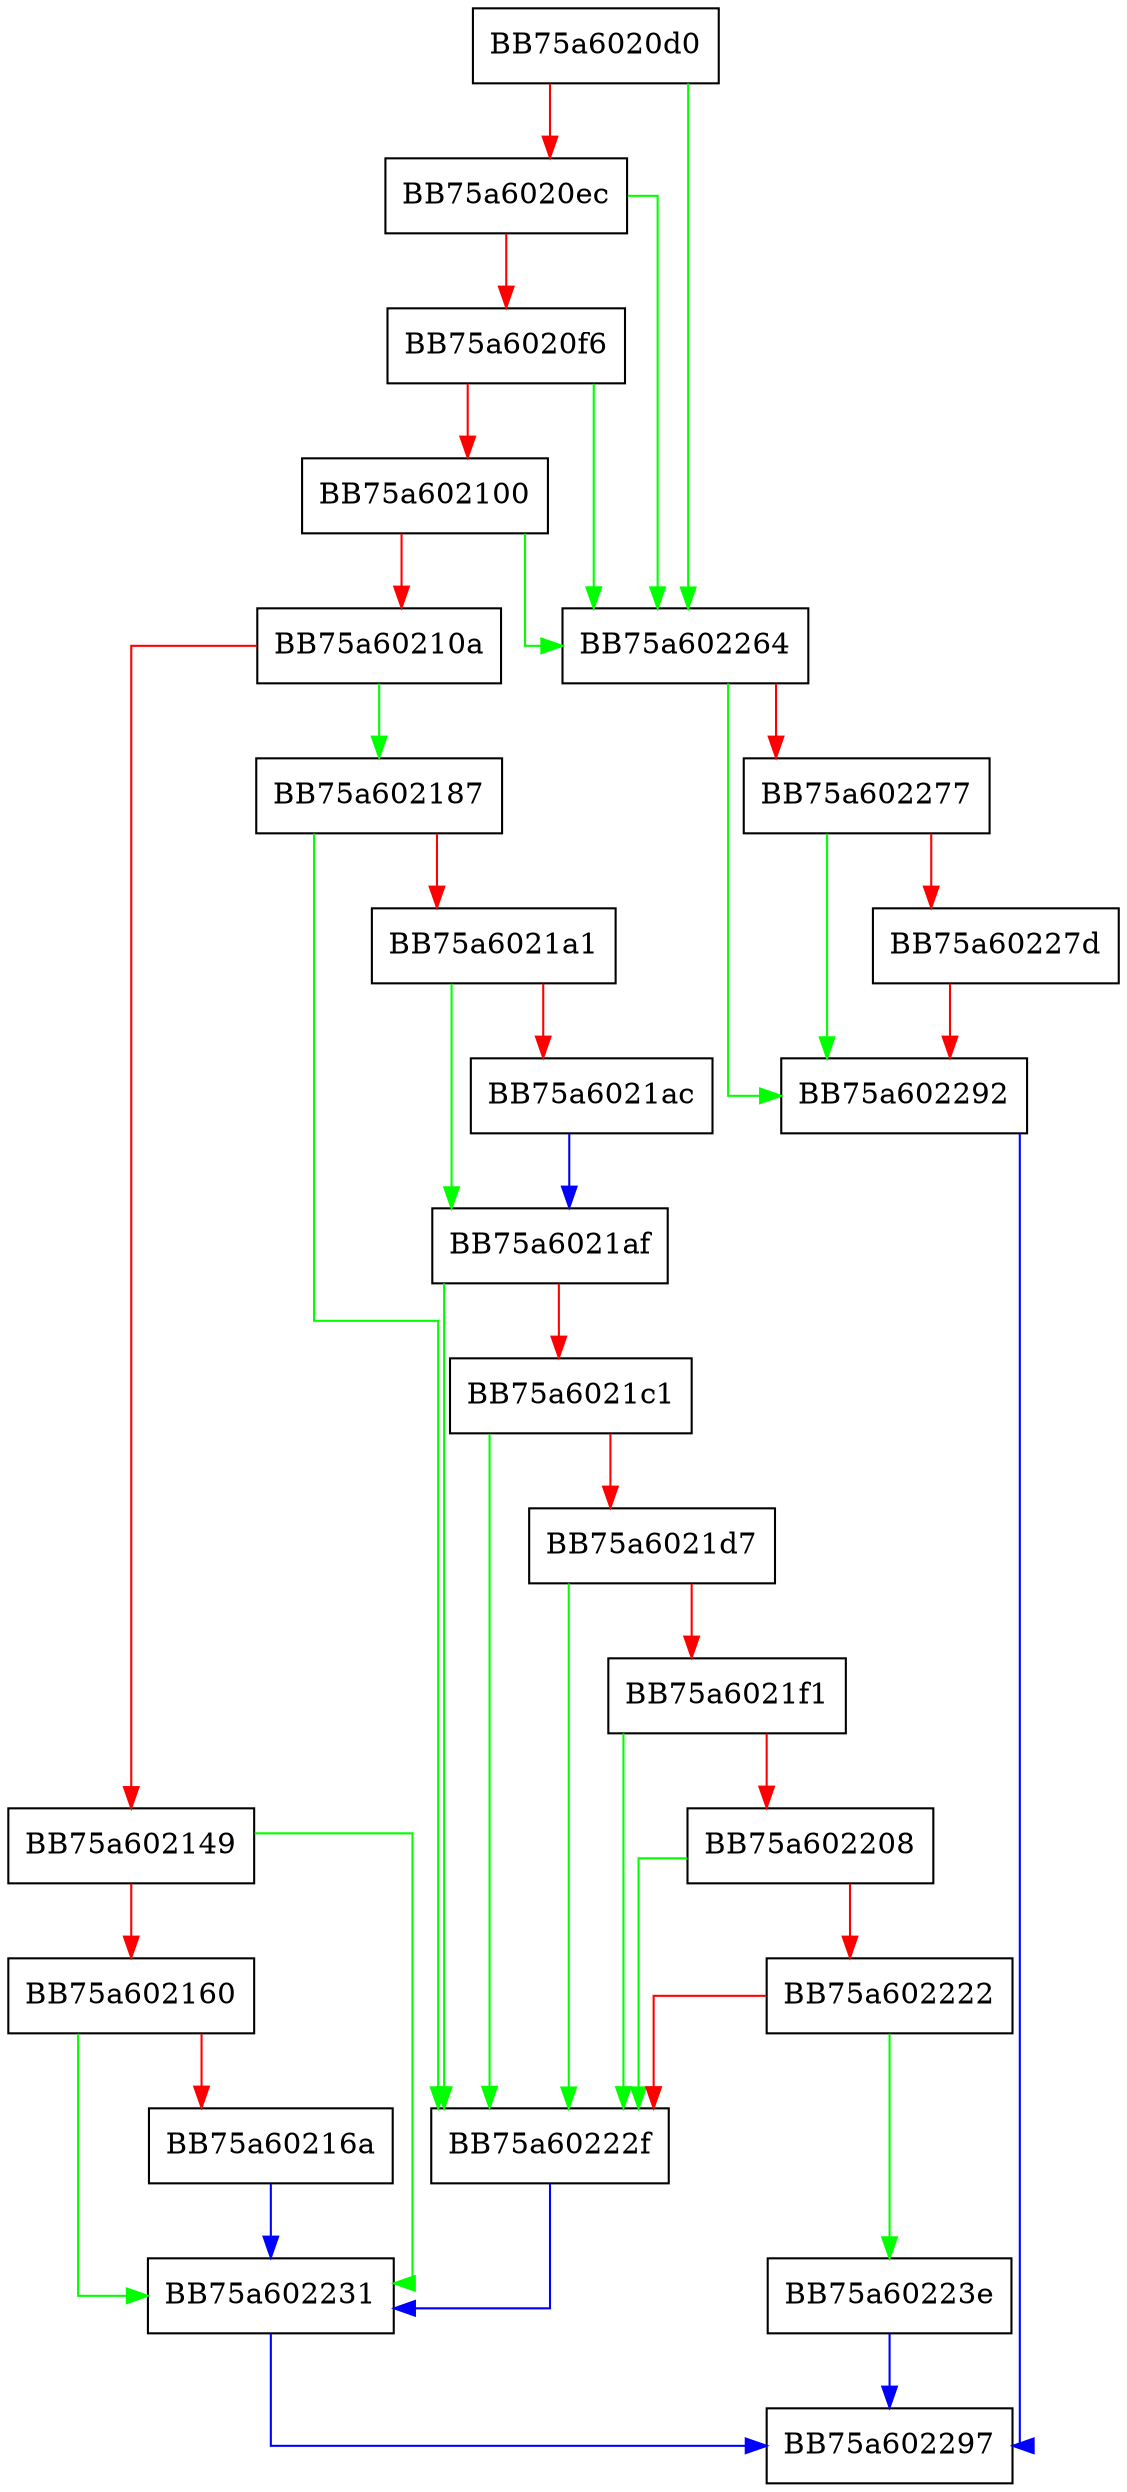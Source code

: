 digraph WriteSQLite {
  node [shape="box"];
  graph [splines=ortho];
  BB75a6020d0 -> BB75a602264 [color="green"];
  BB75a6020d0 -> BB75a6020ec [color="red"];
  BB75a6020ec -> BB75a602264 [color="green"];
  BB75a6020ec -> BB75a6020f6 [color="red"];
  BB75a6020f6 -> BB75a602264 [color="green"];
  BB75a6020f6 -> BB75a602100 [color="red"];
  BB75a602100 -> BB75a602264 [color="green"];
  BB75a602100 -> BB75a60210a [color="red"];
  BB75a60210a -> BB75a602187 [color="green"];
  BB75a60210a -> BB75a602149 [color="red"];
  BB75a602149 -> BB75a602231 [color="green"];
  BB75a602149 -> BB75a602160 [color="red"];
  BB75a602160 -> BB75a602231 [color="green"];
  BB75a602160 -> BB75a60216a [color="red"];
  BB75a60216a -> BB75a602231 [color="blue"];
  BB75a602187 -> BB75a60222f [color="green"];
  BB75a602187 -> BB75a6021a1 [color="red"];
  BB75a6021a1 -> BB75a6021af [color="green"];
  BB75a6021a1 -> BB75a6021ac [color="red"];
  BB75a6021ac -> BB75a6021af [color="blue"];
  BB75a6021af -> BB75a60222f [color="green"];
  BB75a6021af -> BB75a6021c1 [color="red"];
  BB75a6021c1 -> BB75a60222f [color="green"];
  BB75a6021c1 -> BB75a6021d7 [color="red"];
  BB75a6021d7 -> BB75a60222f [color="green"];
  BB75a6021d7 -> BB75a6021f1 [color="red"];
  BB75a6021f1 -> BB75a60222f [color="green"];
  BB75a6021f1 -> BB75a602208 [color="red"];
  BB75a602208 -> BB75a60222f [color="green"];
  BB75a602208 -> BB75a602222 [color="red"];
  BB75a602222 -> BB75a60223e [color="green"];
  BB75a602222 -> BB75a60222f [color="red"];
  BB75a60222f -> BB75a602231 [color="blue"];
  BB75a602231 -> BB75a602297 [color="blue"];
  BB75a60223e -> BB75a602297 [color="blue"];
  BB75a602264 -> BB75a602292 [color="green"];
  BB75a602264 -> BB75a602277 [color="red"];
  BB75a602277 -> BB75a602292 [color="green"];
  BB75a602277 -> BB75a60227d [color="red"];
  BB75a60227d -> BB75a602292 [color="red"];
  BB75a602292 -> BB75a602297 [color="blue"];
}